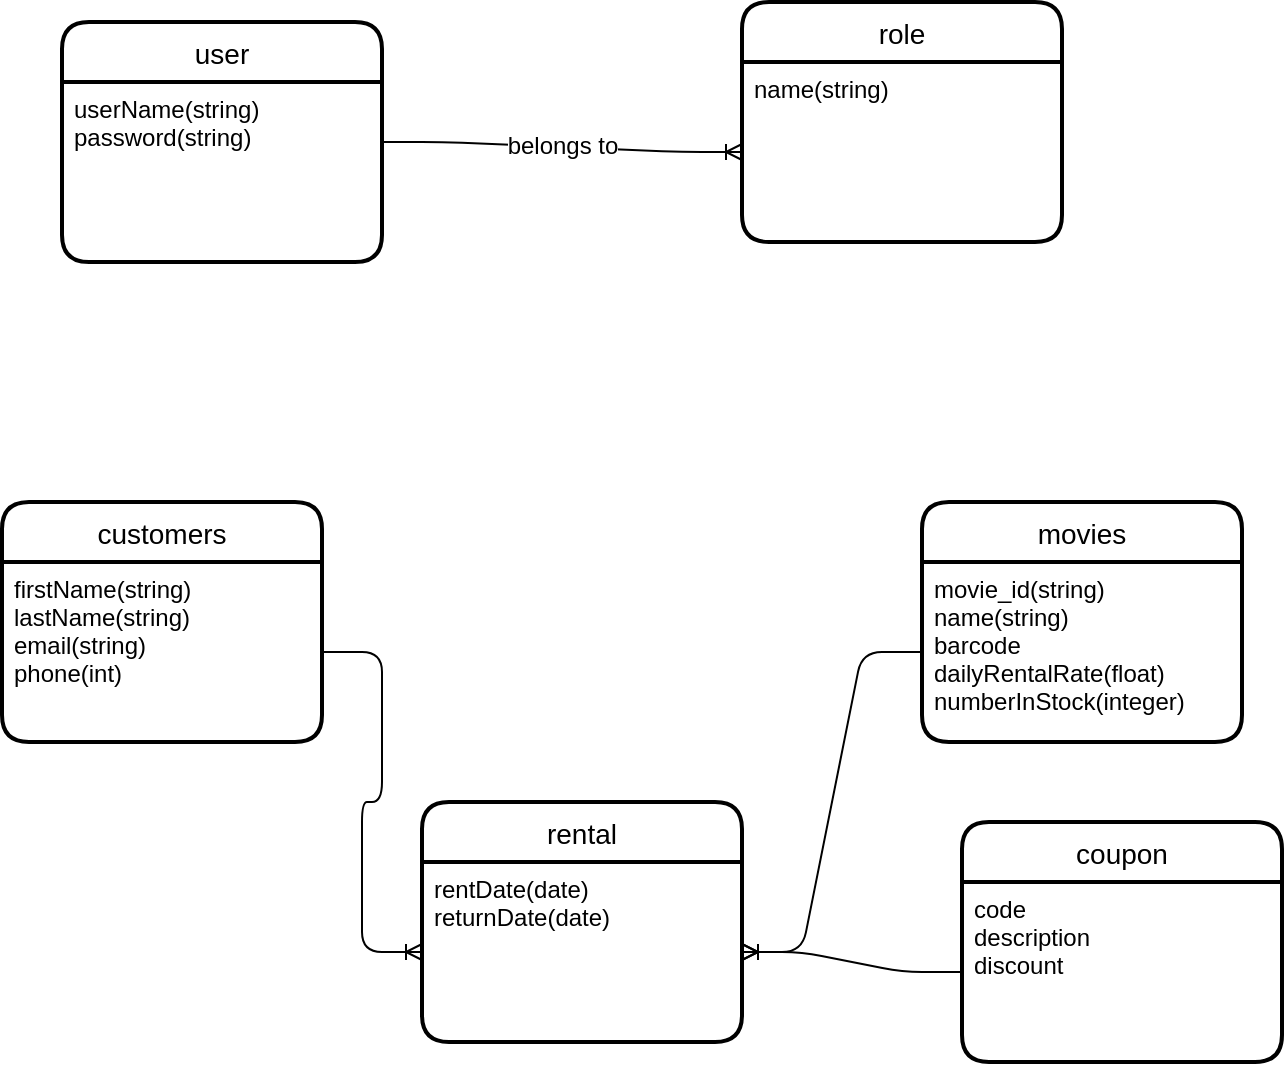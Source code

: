 <mxfile version="14.4.8" type="github"><diagram id="UlY92RGfJp8ey0QOWEX4" name="Page-1"><mxGraphModel dx="1052" dy="586" grid="1" gridSize="10" guides="1" tooltips="1" connect="1" arrows="1" fold="1" page="1" pageScale="1" pageWidth="827" pageHeight="1169" math="0" shadow="0"><root><mxCell id="0"/><mxCell id="1" parent="0"/><mxCell id="dWjfF5pEBtZn0grh5E2f-1" value="customers" style="swimlane;childLayout=stackLayout;horizontal=1;startSize=30;horizontalStack=0;rounded=1;fontSize=14;fontStyle=0;strokeWidth=2;resizeParent=0;resizeLast=1;shadow=0;dashed=0;align=center;" parent="1" vertex="1"><mxGeometry x="20" y="290" width="160" height="120" as="geometry"/></mxCell><mxCell id="dWjfF5pEBtZn0grh5E2f-2" value="firstName(string)&#10;lastName(string)&#10;email(string)&#10;phone(int)" style="align=left;strokeColor=none;fillColor=none;spacingLeft=4;fontSize=12;verticalAlign=top;resizable=0;rotatable=0;part=1;" parent="dWjfF5pEBtZn0grh5E2f-1" vertex="1"><mxGeometry y="30" width="160" height="90" as="geometry"/></mxCell><mxCell id="dWjfF5pEBtZn0grh5E2f-3" value="movies" style="swimlane;childLayout=stackLayout;horizontal=1;startSize=30;horizontalStack=0;rounded=1;fontSize=14;fontStyle=0;strokeWidth=2;resizeParent=0;resizeLast=1;shadow=0;dashed=0;align=center;" parent="1" vertex="1"><mxGeometry x="480" y="290" width="160" height="120" as="geometry"/></mxCell><mxCell id="dWjfF5pEBtZn0grh5E2f-4" value="movie_id(string)&#10;name(string)&#10;barcode&#10;dailyRentalRate(float)&#10;numberInStock(integer)" style="align=left;strokeColor=none;fillColor=none;spacingLeft=4;fontSize=12;verticalAlign=top;resizable=0;rotatable=0;part=1;" parent="dWjfF5pEBtZn0grh5E2f-3" vertex="1"><mxGeometry y="30" width="160" height="90" as="geometry"/></mxCell><mxCell id="dWjfF5pEBtZn0grh5E2f-7" value="rental" style="swimlane;childLayout=stackLayout;horizontal=1;startSize=30;horizontalStack=0;rounded=1;fontSize=14;fontStyle=0;strokeWidth=2;resizeParent=0;resizeLast=1;shadow=0;dashed=0;align=center;" parent="1" vertex="1"><mxGeometry x="230" y="440" width="160" height="120" as="geometry"/></mxCell><mxCell id="dWjfF5pEBtZn0grh5E2f-8" value="rentDate(date)&#10;returnDate(date)&#10;" style="align=left;strokeColor=none;fillColor=none;spacingLeft=4;fontSize=12;verticalAlign=top;resizable=0;rotatable=0;part=1;" parent="dWjfF5pEBtZn0grh5E2f-7" vertex="1"><mxGeometry y="30" width="160" height="90" as="geometry"/></mxCell><mxCell id="dWjfF5pEBtZn0grh5E2f-9" value="" style="edgeStyle=entityRelationEdgeStyle;fontSize=12;html=1;endArrow=ERoneToMany;entryX=0;entryY=0.5;entryDx=0;entryDy=0;" parent="1" source="dWjfF5pEBtZn0grh5E2f-2" target="dWjfF5pEBtZn0grh5E2f-8" edge="1"><mxGeometry width="100" height="100" relative="1" as="geometry"><mxPoint x="80" y="160" as="sourcePoint"/><mxPoint x="180" y="60" as="targetPoint"/></mxGeometry></mxCell><mxCell id="dWjfF5pEBtZn0grh5E2f-10" value="" style="edgeStyle=entityRelationEdgeStyle;fontSize=12;html=1;endArrow=ERoneToMany;entryX=1;entryY=0.5;entryDx=0;entryDy=0;" parent="1" source="dWjfF5pEBtZn0grh5E2f-4" target="dWjfF5pEBtZn0grh5E2f-8" edge="1"><mxGeometry width="100" height="100" relative="1" as="geometry"><mxPoint x="320" y="340" as="sourcePoint"/><mxPoint x="420" y="240" as="targetPoint"/></mxGeometry></mxCell><mxCell id="vjxnGxiZze0P9RACvKMA-2" value="user" style="swimlane;childLayout=stackLayout;horizontal=1;startSize=30;horizontalStack=0;rounded=1;fontSize=14;fontStyle=0;strokeWidth=2;resizeParent=0;resizeLast=1;shadow=0;dashed=0;align=center;" vertex="1" parent="1"><mxGeometry x="50" y="50" width="160" height="120" as="geometry"/></mxCell><mxCell id="vjxnGxiZze0P9RACvKMA-3" value="userName(string)&#10;password(string)" style="align=left;strokeColor=none;fillColor=none;spacingLeft=4;fontSize=12;verticalAlign=top;resizable=0;rotatable=0;part=1;" vertex="1" parent="vjxnGxiZze0P9RACvKMA-2"><mxGeometry y="30" width="160" height="90" as="geometry"/></mxCell><mxCell id="vjxnGxiZze0P9RACvKMA-4" value="role" style="swimlane;childLayout=stackLayout;horizontal=1;startSize=30;horizontalStack=0;rounded=1;fontSize=14;fontStyle=0;strokeWidth=2;resizeParent=0;resizeLast=1;shadow=0;dashed=0;align=center;" vertex="1" parent="1"><mxGeometry x="390" y="40" width="160" height="120" as="geometry"/></mxCell><mxCell id="vjxnGxiZze0P9RACvKMA-5" value="name(string)" style="align=left;strokeColor=none;fillColor=none;spacingLeft=4;fontSize=12;verticalAlign=top;resizable=0;rotatable=0;part=1;" vertex="1" parent="vjxnGxiZze0P9RACvKMA-4"><mxGeometry y="30" width="160" height="90" as="geometry"/></mxCell><mxCell id="vjxnGxiZze0P9RACvKMA-6" value="belongs to" style="edgeStyle=entityRelationEdgeStyle;fontSize=12;html=1;endArrow=ERoneToMany;entryX=0;entryY=0.5;entryDx=0;entryDy=0;" edge="1" parent="1" target="vjxnGxiZze0P9RACvKMA-5"><mxGeometry width="100" height="100" relative="1" as="geometry"><mxPoint x="210" y="110" as="sourcePoint"/><mxPoint x="310" y="10" as="targetPoint"/></mxGeometry></mxCell><mxCell id="vjxnGxiZze0P9RACvKMA-8" value="coupon" style="swimlane;childLayout=stackLayout;horizontal=1;startSize=30;horizontalStack=0;rounded=1;fontSize=14;fontStyle=0;strokeWidth=2;resizeParent=0;resizeLast=1;shadow=0;dashed=0;align=center;" vertex="1" parent="1"><mxGeometry x="500" y="450" width="160" height="120" as="geometry"/></mxCell><mxCell id="vjxnGxiZze0P9RACvKMA-9" value="code&#10;description&#10;discount" style="align=left;strokeColor=none;fillColor=none;spacingLeft=4;fontSize=12;verticalAlign=top;resizable=0;rotatable=0;part=1;" vertex="1" parent="vjxnGxiZze0P9RACvKMA-8"><mxGeometry y="30" width="160" height="90" as="geometry"/></mxCell><mxCell id="vjxnGxiZze0P9RACvKMA-10" value="" style="edgeStyle=entityRelationEdgeStyle;fontSize=12;html=1;endArrow=ERoneToMany;entryX=1;entryY=0.5;entryDx=0;entryDy=0;exitX=0;exitY=0.5;exitDx=0;exitDy=0;" edge="1" parent="1" source="vjxnGxiZze0P9RACvKMA-9" target="dWjfF5pEBtZn0grh5E2f-8"><mxGeometry width="100" height="100" relative="1" as="geometry"><mxPoint x="490" y="510" as="sourcePoint"/><mxPoint x="460" y="250" as="targetPoint"/></mxGeometry></mxCell></root></mxGraphModel></diagram></mxfile>
